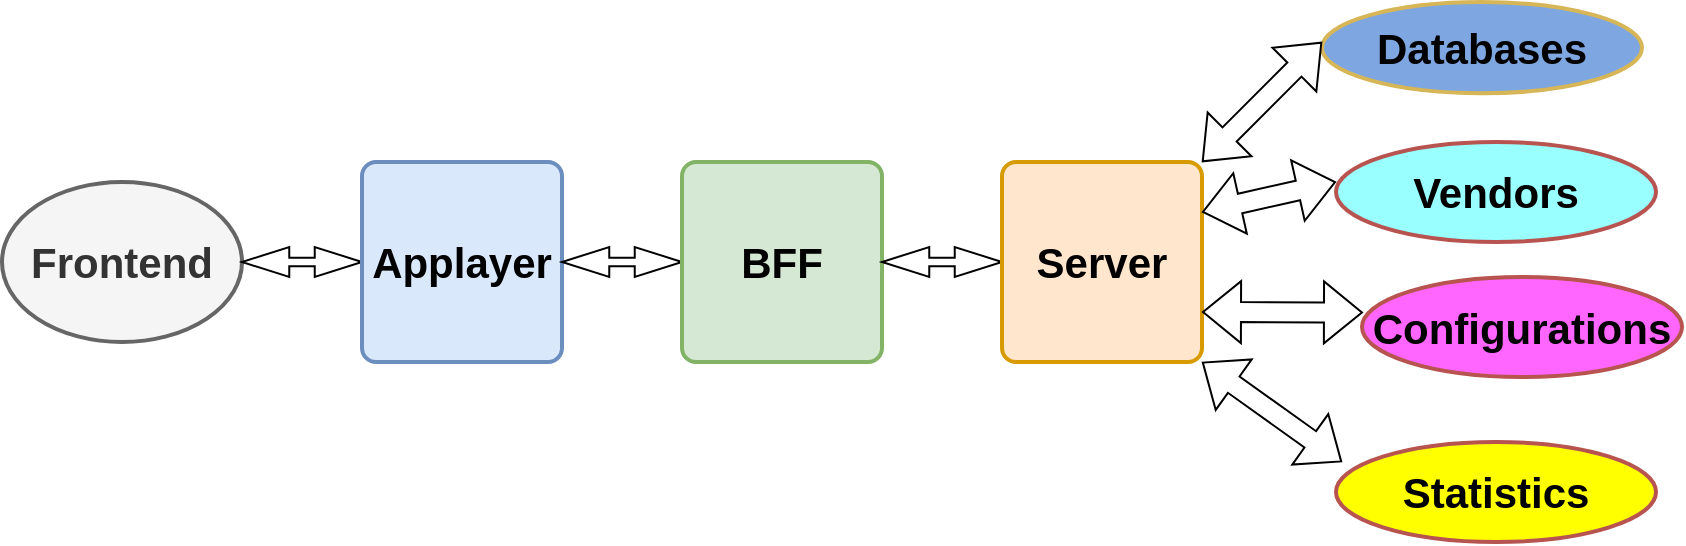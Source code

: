 <mxfile version="22.1.4" type="device">
  <diagram id="OX_80rjI8cFLr3eGfx-P" name="Страница 1">
    <mxGraphModel dx="2475" dy="1373" grid="1" gridSize="10" guides="1" tooltips="1" connect="1" arrows="1" fold="1" page="1" pageScale="1" pageWidth="827" pageHeight="1169" math="0" shadow="0">
      <root>
        <mxCell id="0" />
        <mxCell id="1" parent="0" />
        <mxCell id="Mt-ZFqP_kDH-Bsq6fYom-2" value="&lt;b&gt;&lt;font style=&quot;font-size: 21px;&quot;&gt;Frontend&lt;/font&gt;&lt;/b&gt;" style="strokeWidth=2;html=1;shape=mxgraph.flowchart.start_1;whiteSpace=wrap;fillColor=#f5f5f5;fontColor=#333333;strokeColor=#666666;" parent="1" vertex="1">
          <mxGeometry y="220" width="120" height="80" as="geometry" />
        </mxCell>
        <mxCell id="Mt-ZFqP_kDH-Bsq6fYom-4" value="" style="html=1;shadow=0;dashed=0;align=center;verticalAlign=middle;shape=mxgraph.arrows2.twoWayArrow;dy=0.71;dx=23.63;fontSize=21;" parent="1" vertex="1">
          <mxGeometry x="120" y="252.5" width="60" height="15" as="geometry" />
        </mxCell>
        <mxCell id="Mt-ZFqP_kDH-Bsq6fYom-6" value="&lt;b&gt;Applayer&lt;/b&gt;" style="rounded=1;whiteSpace=wrap;html=1;absoluteArcSize=1;arcSize=14;strokeWidth=2;fontSize=21;fillColor=#dae8fc;strokeColor=#6c8ebf;" parent="1" vertex="1">
          <mxGeometry x="180" y="210" width="100" height="100" as="geometry" />
        </mxCell>
        <mxCell id="Mt-ZFqP_kDH-Bsq6fYom-7" value="" style="html=1;shadow=0;dashed=0;align=center;verticalAlign=middle;shape=mxgraph.arrows2.twoWayArrow;dy=0.71;dx=23.63;fontSize=21;" parent="1" vertex="1">
          <mxGeometry x="280" y="252.5" width="60" height="15" as="geometry" />
        </mxCell>
        <mxCell id="Mt-ZFqP_kDH-Bsq6fYom-8" value="&lt;b&gt;BFF&lt;/b&gt;" style="rounded=1;whiteSpace=wrap;html=1;absoluteArcSize=1;arcSize=14;strokeWidth=2;fontSize=21;fillColor=#d5e8d4;strokeColor=#82b366;" parent="1" vertex="1">
          <mxGeometry x="340" y="210" width="100" height="100" as="geometry" />
        </mxCell>
        <mxCell id="Mt-ZFqP_kDH-Bsq6fYom-9" value="" style="html=1;shadow=0;dashed=0;align=center;verticalAlign=middle;shape=mxgraph.arrows2.twoWayArrow;dy=0.71;dx=23.63;fontSize=21;" parent="1" vertex="1">
          <mxGeometry x="440" y="252.5" width="60" height="15" as="geometry" />
        </mxCell>
        <mxCell id="Mt-ZFqP_kDH-Bsq6fYom-10" value="&lt;b&gt;Server&lt;/b&gt;" style="rounded=1;whiteSpace=wrap;html=1;absoluteArcSize=1;arcSize=14;strokeWidth=2;fontSize=21;fillColor=#ffe6cc;strokeColor=#d79b00;" parent="1" vertex="1">
          <mxGeometry x="500" y="210" width="100" height="100" as="geometry" />
        </mxCell>
        <mxCell id="Mt-ZFqP_kDH-Bsq6fYom-14" value="&lt;b&gt;Vendors&lt;/b&gt;" style="strokeWidth=2;html=1;shape=mxgraph.flowchart.start_1;whiteSpace=wrap;fontSize=21;fillColor=#99FFFF;strokeColor=#b85450;" parent="1" vertex="1">
          <mxGeometry x="667" y="200" width="160" height="50" as="geometry" />
        </mxCell>
        <mxCell id="Mt-ZFqP_kDH-Bsq6fYom-16" value="&lt;b&gt;Databases&lt;/b&gt;" style="strokeWidth=2;html=1;shape=mxgraph.flowchart.start_1;whiteSpace=wrap;fontSize=21;fillColor=#7EA6E0;strokeColor=#d6b656;" parent="1" vertex="1">
          <mxGeometry x="660" y="130" width="160" height="45.63" as="geometry" />
        </mxCell>
        <mxCell id="bslzfCvgjEKtekaD7qro-1" value="&lt;b&gt;Statistics&lt;/b&gt;" style="strokeWidth=2;html=1;shape=mxgraph.flowchart.start_1;whiteSpace=wrap;fontSize=21;fillColor=#FFFF00;strokeColor=#b85450;" vertex="1" parent="1">
          <mxGeometry x="667" y="350" width="160" height="50" as="geometry" />
        </mxCell>
        <mxCell id="bslzfCvgjEKtekaD7qro-2" value="&lt;b&gt;Configurations&lt;/b&gt;" style="strokeWidth=2;html=1;shape=mxgraph.flowchart.start_1;whiteSpace=wrap;fontSize=21;fillColor=#FF66FF;strokeColor=#b85450;" vertex="1" parent="1">
          <mxGeometry x="680" y="267.5" width="160" height="50" as="geometry" />
        </mxCell>
        <mxCell id="bslzfCvgjEKtekaD7qro-5" value="" style="shape=flexArrow;endArrow=classic;startArrow=classic;html=1;rounded=0;" edge="1" parent="1">
          <mxGeometry width="100" height="100" relative="1" as="geometry">
            <mxPoint x="600" y="210" as="sourcePoint" />
            <mxPoint x="660" y="150" as="targetPoint" />
          </mxGeometry>
        </mxCell>
        <mxCell id="bslzfCvgjEKtekaD7qro-6" value="" style="shape=flexArrow;endArrow=classic;startArrow=classic;html=1;rounded=0;exitX=1;exitY=0.75;exitDx=0;exitDy=0;entryX=0.003;entryY=0.355;entryDx=0;entryDy=0;entryPerimeter=0;" edge="1" parent="1" source="Mt-ZFqP_kDH-Bsq6fYom-10" target="bslzfCvgjEKtekaD7qro-2">
          <mxGeometry width="100" height="100" relative="1" as="geometry">
            <mxPoint x="607" y="350" as="sourcePoint" />
            <mxPoint x="667" y="290" as="targetPoint" />
          </mxGeometry>
        </mxCell>
        <mxCell id="bslzfCvgjEKtekaD7qro-7" value="" style="shape=flexArrow;endArrow=classic;startArrow=classic;html=1;rounded=0;exitX=1;exitY=1;exitDx=0;exitDy=0;" edge="1" parent="1" source="Mt-ZFqP_kDH-Bsq6fYom-10">
          <mxGeometry width="100" height="100" relative="1" as="geometry">
            <mxPoint x="600" y="420" as="sourcePoint" />
            <mxPoint x="670" y="360" as="targetPoint" />
          </mxGeometry>
        </mxCell>
        <mxCell id="bslzfCvgjEKtekaD7qro-8" value="" style="shape=flexArrow;endArrow=classic;startArrow=classic;html=1;rounded=0;exitX=1;exitY=0.25;exitDx=0;exitDy=0;" edge="1" parent="1" source="Mt-ZFqP_kDH-Bsq6fYom-10">
          <mxGeometry width="100" height="100" relative="1" as="geometry">
            <mxPoint x="607" y="280" as="sourcePoint" />
            <mxPoint x="667" y="220" as="targetPoint" />
          </mxGeometry>
        </mxCell>
      </root>
    </mxGraphModel>
  </diagram>
</mxfile>
